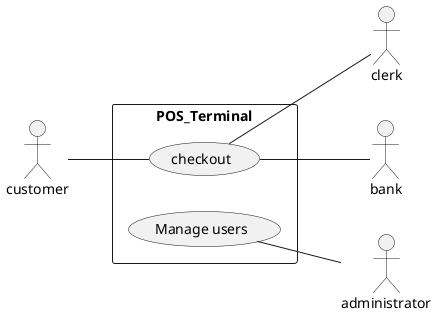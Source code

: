
@startuml
left to right direction
skinparam packageStyle rectangle
actor customer
actor clerk

rectangle POS_Terminal {
customer --(checkout)
(Manage users)
(checkout) -- clerk

}

actor bank
(checkout) -- bank
actor administrator
(Manage users) -- administrator
@enduml






